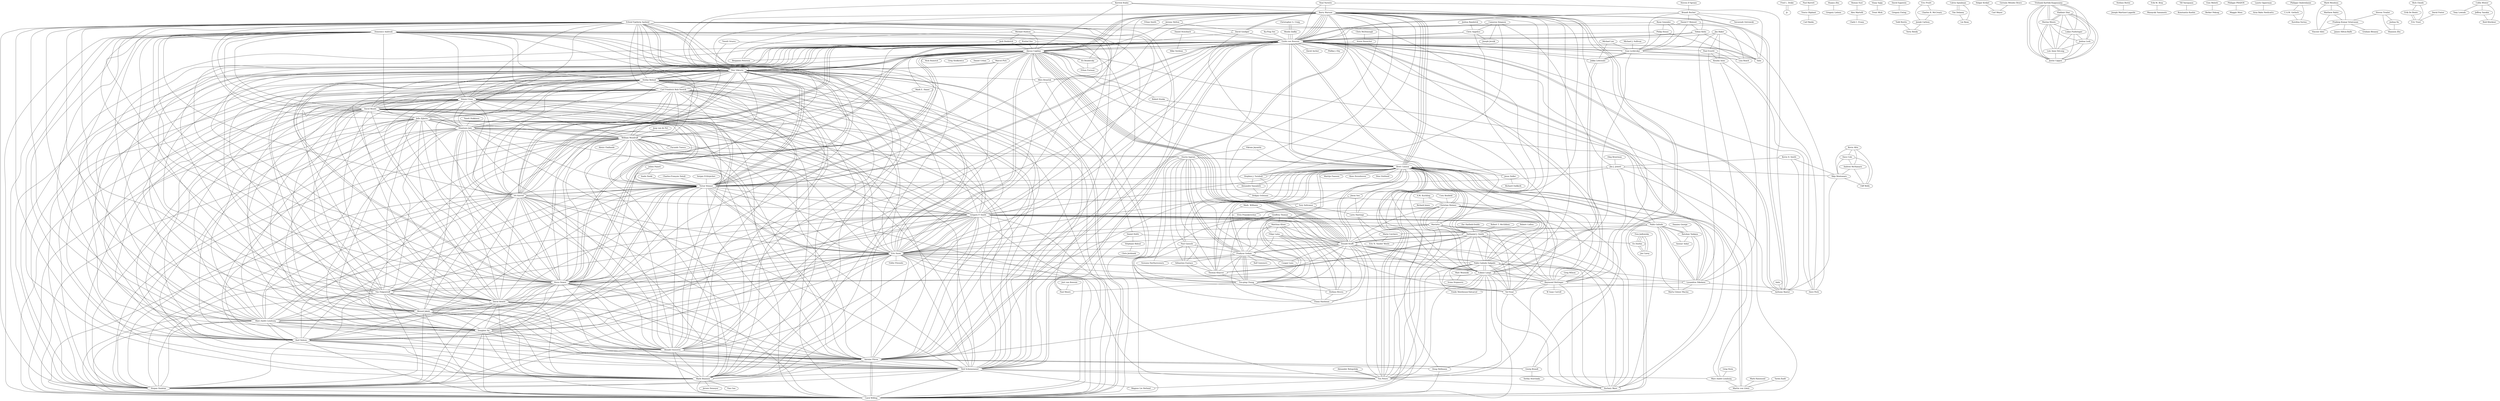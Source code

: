 graph {
	"Barry Warsaw" -- "Jeremy Hylton"
	"Barry Warsaw" -- "David Goodger"
	"Barry Warsaw" -- "Alyssa Coghlan"
	"Jeremy Hylton" -- "David Goodger"
	"Jeremy Hylton" -- "Alyssa Coghlan"
	"David Goodger" -- "Alyssa Coghlan"
	"Brett Cannon" -- "Martijn Faassen"
	"Brett Cannon" -- "Martin von Löwis"
	Aahz -- "Anthony Baxter"
	"Guido van Rossum" -- "Barry Warsaw"
	"Guido van Rossum" -- "Barry Warsaw"
	"Guido van Rossum" -- "Alyssa Coghlan"
	"Barry Warsaw" -- "Alyssa Coghlan"
	"Martin von Löwis" -- "Brett Cannon"
	"David Goodger" -- "Barry Warsaw"
	"David Goodger" -- "Brett Cannon"
	"Barry Warsaw" -- "Brett Cannon"
	"Barry Warsaw" -- "Guido van Rossum"
	"Anthony Baxter" -- "Barry Warsaw"
	"Anthony Baxter" -- "Guido van Rossum"
	"Barry Warsaw" -- "Guido van Rossum"
	"Fred L. Drake" -- "Jr."
	"Fred L. Drake" -- "Jr."
	"Guido van Rossum" -- "David Ascher"
	"Neil Schemenauer" -- "Marc-André Lemburg"
	"Paul Barrett" -- "Travis Oliphant"
	"Greg Wilson" -- "Raymond Hettinger"
	"Huaiyu Zhu" -- "Gregory Lielens"
	"Moshe Zadka" -- "Guido van Rossum"
	"Ka-Ping Yee" -- "Guido van Rossum"
	"Moshe Zadka" -- "Guido van Rossum"
	"Moshe Zadka" -- "Guido van Rossum"
	"Christopher A. Craig" -- "Moshe Zadka"
	"Christopher A. Craig" -- "Moshe Zadka"
	"Alex Martelli" -- "Clark C. Evans"
	"Greg Stein" -- "Marc-André Lemburg"
	"Barry Warsaw" -- "Guido van Rossum"
	"Neil Schemenauer" -- "Tim Peters"
	"Neil Schemenauer" -- "Magnus Lie Hetland"
	"Tim Peters" -- "Magnus Lie Hetland"
	"David Goodger" -- "Guido van Rossum"
	"Marc-André Lemburg" -- "Martin von Löwis"
	"Vinay Sajip" -- "Trent Mick"
	"David Eppstein" -- "Gregory Ewing"
	"Just van Rossum" -- "Paul Moore"
	"Kevin Altis" -- "Dave Cole"
	"Kevin Altis" -- "Andrew McNamara"
	"Kevin Altis" -- "Skip Montanaro"
	"Kevin Altis" -- "Cliff Wells"
	"Dave Cole" -- "Andrew McNamara"
	"Dave Cole" -- "Skip Montanaro"
	"Dave Cole" -- "Cliff Wells"
	"Andrew McNamara" -- "Skip Montanaro"
	"Andrew McNamara" -- "Cliff Wells"
	"Skip Montanaro" -- "Cliff Wells"
	"Michael Hudson" -- "Jack Diederich"
	"Michael Hudson" -- "Alyssa Coghlan"
	"Michael Hudson" -- "Benjamin Peterson"
	"Jack Diederich" -- "Alyssa Coghlan"
	"Jack Diederich" -- "Benjamin Peterson"
	"Alyssa Coghlan" -- "Benjamin Peterson"
	"Guido van Rossum" -- "Tim Peters"
	"Guido van Rossum" -- "Raymond Hettinger"
	"Michael Hudson" -- "Paul Moore"
	"Roman Suzi" -- "Alex Martelli"
	"A.M. Kuchling" -- "Richard Jones"
	"Raymond Hettinger" -- "W Isaac Carroll"
	"Kevin D. Smith" -- "Jim J. Jewett"
	"Kevin D. Smith" -- "Skip Montanaro"
	"Kevin D. Smith" -- "Anthony Baxter"
	"Jim J. Jewett" -- "Skip Montanaro"
	"Jim J. Jewett" -- "Anthony Baxter"
	"Skip Montanaro" -- "Anthony Baxter"
	"Barry Warsaw" -- "Raymond Hettinger"
	"Barry Warsaw" -- "Anthony Baxter"
	"Raymond Hettinger" -- "Anthony Baxter"
	"Josiah Carlson" -- "Terry Reedy"
	"Guido van Rossum" -- "Phillip J. Eby"
	"Guido van Rossum" -- "Alyssa Coghlan"
	"Brett Cannon" -- "Guido van Rossum"
	"Neal Norwitz" -- "Guido van Rossum"
	"Neal Norwitz" -- "Anthony Baxter"
	"Guido van Rossum" -- "Anthony Baxter"
	"Neil Schemenauer" -- "Guido van Rossum"
	"Neal Norwitz" -- "Barry Warsaw"
	"Brett Cannon" -- "Jiwon Seo"
	"Brett Cannon" -- "Yury Selivanov"
	"Brett Cannon" -- "Larry Hastings"
	"Jiwon Seo" -- "Yury Selivanov"
	"Jiwon Seo" -- "Larry Hastings"
	"Yury Selivanov" -- "Larry Hastings"
	"Calvin Spealman" -- "Tim Delaney"
	"Jesse Noller" -- "Richard Oudkerk"
	"Armin Ronacher" -- "Raymond Hettinger"
	"Brett Cannon" -- "Stephen J. Turnbull"
	"Brett Cannon" -- "Alexandre Vassalotti"
	"Brett Cannon" -- "Barry Warsaw"
	"Brett Cannon" -- "Dirkjan Ochtman"
	"Stephen J. Turnbull" -- "Alexandre Vassalotti"
	"Stephen J. Turnbull" -- "Barry Warsaw"
	"Stephen J. Turnbull" -- "Dirkjan Ochtman"
	"Alexandre Vassalotti" -- "Barry Warsaw"
	"Alexandre Vassalotti" -- "Dirkjan Ochtman"
	"Barry Warsaw" -- "Dirkjan Ochtman"
	"Tarek Ziadé" -- "Martin von Löwis"
	"Dirkjan Ochtman" -- "Antoine Pitrou"
	"Dirkjan Ochtman" -- "Georg Brandl"
	"Antoine Pitrou" -- "Georg Brandl"
	"Kerrick Staley" -- "Alyssa Coghlan"
	"Kerrick Staley" -- "Barry Warsaw"
	"Kerrick Staley" -- "Petr Viktorin"
	"Kerrick Staley" -- "Miro Hrončok"
	"Kerrick Staley" -- "Carol Willing"
	"Alyssa Coghlan" -- "Barry Warsaw"
	"Alyssa Coghlan" -- "Petr Viktorin"
	"Alyssa Coghlan" -- "Miro Hrončok"
	"Alyssa Coghlan" -- "Carol Willing"
	"Barry Warsaw" -- "Petr Viktorin"
	"Barry Warsaw" -- "Miro Hrončok"
	"Barry Warsaw" -- "Carol Willing"
	"Petr Viktorin" -- "Miro Hrončok"
	"Petr Viktorin" -- "Carol Willing"
	"Miro Hrončok" -- "Carol Willing"
	"Mark Hammond" -- "Martin von Löwis"
	"Barry Warsaw" -- "Brett Cannon"
	"Alyssa Coghlan" -- "Greg Slodkowicz"
	"Antoine Pitrou" -- "Georg Brandl"
	"Antoine Pitrou" -- "Barry Warsaw"
	"Georg Brandl" -- "Barry Warsaw"
	"Alyssa Coghlan" -- "Eli Bendersky"
	"Alyssa Coghlan" -- "Eli Bendersky"
	"Armin Ronacher" -- "Alyssa Coghlan"
	"Cameron Simpson" -- "Jim J. Jewett"
	"Cameron Simpson" -- "Stephen J. Turnbull"
	"Cameron Simpson" -- "Victor Stinner"
	"Jim J. Jewett" -- "Stephen J. Turnbull"
	"Jim J. Jewett" -- "Victor Stinner"
	"Stephen J. Turnbull" -- "Victor Stinner"
	"Alyssa Coghlan" -- "Daniel Urban"
	"Alyssa Coghlan" -- "Daniel Holth"
	"Alyssa Coghlan" -- "Donald Stufft"
	"Daniel Holth" -- "Donald Stufft"
	"Alyssa Coghlan" -- "Victor Stinner"
	"Alyssa Coghlan" -- "Eric Snow"
	"Victor Stinner" -- "Eric Snow"
	"Todd Rovito" -- "Terry Reedy"
	"Barry Warsaw" -- "Eli Bendersky"
	"Barry Warsaw" -- "Ethan Furman"
	"Eli Bendersky" -- "Ethan Furman"
	"Holger Krekel" -- "Carl Meyer"
	"Alyssa Coghlan" -- "Donald Stufft"
	"Daniel Holth" -- "Paul Moore"
	"Chris McDonough" -- "Armin Ronacher"
	"A.M. Kuchling" -- "Christian Heimes"
	"Donald Stufft" -- "Alyssa Coghlan"
	"Trishank Karthik Kuppusamy" -- "Vladimir Diaz"
	"Trishank Karthik Kuppusamy" -- "Marina Moore"
	"Trishank Karthik Kuppusamy" -- "Lukas Puehringer"
	"Trishank Karthik Kuppusamy" -- "Joshua Lock"
	"Trishank Karthik Kuppusamy" -- "Lois Anne DeLong"
	"Trishank Karthik Kuppusamy" -- "Justin Cappos"
	"Vladimir Diaz" -- "Marina Moore"
	"Vladimir Diaz" -- "Lukas Puehringer"
	"Vladimir Diaz" -- "Joshua Lock"
	"Vladimir Diaz" -- "Lois Anne DeLong"
	"Vladimir Diaz" -- "Justin Cappos"
	"Marina Moore" -- "Lukas Puehringer"
	"Marina Moore" -- "Joshua Lock"
	"Marina Moore" -- "Lois Anne DeLong"
	"Marina Moore" -- "Justin Cappos"
	"Lukas Puehringer" -- "Joshua Lock"
	"Lukas Puehringer" -- "Lois Anne DeLong"
	"Lukas Puehringer" -- "Justin Cappos"
	"Joshua Lock" -- "Lois Anne DeLong"
	"Joshua Lock" -- "Justin Cappos"
	"Lois Anne DeLong" -- "Justin Cappos"
	"Alyssa Coghlan" -- "Ethan Furman"
	"Stefano Borini" -- "Joseph Martinot-Lagarde"
	"Charles-François Natali" -- "Victor Stinner"
	"Donald Stufft" -- "Alyssa Coghlan"
	"Chris Angelico" -- "Guido van Rossum"
	"Trishank Karthik Kuppusamy" -- "Vladimir Diaz"
	"Trishank Karthik Kuppusamy" -- "Justin Cappos"
	"Trishank Karthik Kuppusamy" -- "Marina Moore"
	"Vladimir Diaz" -- "Justin Cappos"
	"Vladimir Diaz" -- "Marina Moore"
	"Justin Cappos" -- "Marina Moore"
	"Guido van Rossum" -- "Ivan Levkivskyi"
	"Guido van Rossum" -- "Jukka Lehtosalo"
	"Guido van Rossum" -- "Łukasz Langa"
	"Jukka Lehtosalo" -- "Łukasz Langa"
	"Petr Viktorin" -- "Stefan Behnel"
	"Petr Viktorin" -- "Alyssa Coghlan"
	"Stefan Behnel" -- "Alyssa Coghlan"
	"Alyssa Coghlan" -- "Robert Kuska"
	"Alyssa Coghlan" -- "Marc-André Lemburg"
	"Robert Kuska" -- "Marc-André Lemburg"
	"Alexander Belopolsky" -- "Tim Peters"
	"Cameron Simpson" -- "Chris Angelico"
	"Cameron Simpson" -- "Joseph Jevnik"
	"Chris Angelico" -- "Joseph Jevnik"
	"Alexander Belopolsky" -- "Tim Peters"
	"Alyssa Coghlan" -- "Nick Humrich"
	"Mark E. Haase" -- "Steve Dower"
	"Robert T. McGibbon" -- "Nathaniel J. Smith"
	"Georg Brandl" -- "Serhiy Storchaka"
	"Robert Collins" -- "Nathaniel J. Smith"
	"Nathaniel J. Smith" -- "Thomas Kluyver"
	"Brett Cannon" -- "Nathaniel J. Smith"
	"Brett Cannon" -- "Donald Stufft"
	"Nathaniel J. Smith" -- "Donald Stufft"
	"Brett Cannon" -- "Koos Zevenhoven"
	"Alyssa Coghlan" -- "Nathaniel J. Smith"
	"Brett Cannon" -- "Dino Viehland"
	"Ryan Gonzalez" -- "Philip House"
	"Ryan Gonzalez" -- "Ivan Levkivskyi"
	"Ryan Gonzalez" -- "Lisa Roach"
	"Ryan Gonzalez" -- "Guido van Rossum"
	"Philip House" -- "Ivan Levkivskyi"
	"Philip House" -- "Lisa Roach"
	"Philip House" -- "Guido van Rossum"
	"Ivan Levkivskyi" -- "Lisa Roach"
	"Ivan Levkivskyi" -- "Guido van Rossum"
	"Lisa Roach" -- "Guido van Rossum"
	"Alyssa Coghlan" -- "Mark E. Haase"
	"Tomáš Orsava" -- "Petr Viktorin"
	"Tomáš Orsava" -- "Alyssa Coghlan"
	"Petr Viktorin" -- "Alyssa Coghlan"
	"Erik M. Bray" -- "Masayuki Yamamoto"
	"Cory Benfield" -- "Christian Heimes"
	"Ivan Levkivskyi" -- "Jukka Lehtosalo"
	"Ivan Levkivskyi" -- "Łukasz Langa"
	"Jukka Lehtosalo" -- "Łukasz Langa"
	"Julien Palard" -- "Inada Naoki"
	"Julien Palard" -- "Victor Stinner"
	"Inada Naoki" -- "Victor Stinner"
	"Victor Stinner" -- "Cory Benfield"
	"Marcel Plch" -- "Petr Viktorin"
	"Yury Selivanov" -- "Elvis Pranskevichus"
	"Larry Hastings" -- "Pablo Galindo"
	"Larry Hastings" -- "Mario Corchero"
	"Larry Hastings" -- "Eric N. Vander Weele"
	"Pablo Galindo" -- "Mario Corchero"
	"Pablo Galindo" -- "Eric N. Vander Weele"
	"Mario Corchero" -- "Eric N. Vander Weele"
	"Mark  Williams" -- "Geoffrey Thomas"
	"Mark  Williams" -- "Thomas Kluyver"
	"Geoffrey Thomas" -- "Thomas Kluyver"
	"Chris Angelico" -- "Tim Peters"
	"Chris Angelico" -- "Guido van Rossum"
	"Tim Peters" -- "Guido van Rossum"
	"Petr Viktorin" -- "Alyssa Coghlan"
	"Petr Viktorin" -- "Eric Snow"
	"Petr Viktorin" -- "Marcel Plch"
	"Alyssa Coghlan" -- "Eric Snow"
	"Alyssa Coghlan" -- "Marcel Plch"
	"Eric Snow" -- "Marcel Plch"
	"Kushal Das" -- "Steve Dower"
	"Kushal Das" -- "Donald Stufft"
	"Kushal Das" -- "Alyssa Coghlan"
	"Steve Dower" -- "Donald Stufft"
	"Steve Dower" -- "Alyssa Coghlan"
	"Donald Stufft" -- "Alyssa Coghlan"
	"Steven D’Aprano" -- "Brandt Bucher"
	"Michael Lee" -- "Ivan Levkivskyi"
	"Michael Lee" -- "Jukka Lehtosalo"
	"Ivan Levkivskyi" -- "Jukka Lehtosalo"
	"Victor Stinner" -- "Alyssa Coghlan"
	"Mark Shannon" -- "Jeroen Demeyer"
	"Michael J. Sullivan" -- "Ivan Levkivskyi"
	"Till Varoquaux" -- "Konstantin Kashin"
	"Christian Heimes" -- "Brett Cannon"
	"Ezio Melotti" -- "Berker Peksag"
	"Nathaniel J. Smith" -- "Thomas Kluyver"
	"Damien George" -- "Batuhan Taskaya"
	"Philippe PRADOS" -- "Maggie Moss"
	"Steve Dower" -- "Alyssa Coghlan"
	"Łukasz Langa" -- "Steve Dower"
	"Łukasz Langa" -- "Alyssa Coghlan"
	"Steve Dower" -- "Alyssa Coghlan"
	"Miro Hrončok" -- "Victor Stinner"
	"Dustin Ingram" -- "Pradyun Gedam"
	"Dustin Ingram" -- "Sumana Harihareswara"
	"Pradyun Gedam" -- "Sumana Harihareswara"
	"Stéphane Bidoul" -- "Chris Jerdonek"
	"Guido van Rossum" -- "Pablo Galindo"
	"Guido van Rossum" -- "Lysandros Nikolaou"
	"Pablo Galindo" -- "Lysandros Nikolaou"
	"Brett Cannon" -- "Dustin Ingram"
	"Brett Cannon" -- "Paul Ganssle"
	"Brett Cannon" -- "Pradyun Gedam"
	"Brett Cannon" -- "Sébastien Eustace"
	"Brett Cannon" -- "Thomas Kluyver"
	"Brett Cannon" -- "Tzu-ping Chung"
	"Dustin Ingram" -- "Paul Ganssle"
	"Dustin Ingram" -- "Pradyun Gedam"
	"Dustin Ingram" -- "Sébastien Eustace"
	"Dustin Ingram" -- "Thomas Kluyver"
	"Dustin Ingram" -- "Tzu-ping Chung"
	"Paul Ganssle" -- "Pradyun Gedam"
	"Paul Ganssle" -- "Sébastien Eustace"
	"Paul Ganssle" -- "Thomas Kluyver"
	"Paul Ganssle" -- "Tzu-ping Chung"
	"Pradyun Gedam" -- "Sébastien Eustace"
	"Pradyun Gedam" -- "Thomas Kluyver"
	"Pradyun Gedam" -- "Tzu-ping Chung"
	"Sébastien Eustace" -- "Thomas Kluyver"
	"Sébastien Eustace" -- "Tzu-ping Chung"
	"Thomas Kluyver" -- "Tzu-ping Chung"
	"Brandt Bucher" -- "Daniel F Moisset"
	"Brandt Bucher" -- "Tobias Kohn"
	"Brandt Bucher" -- "Ivan Levkivskyi"
	"Brandt Bucher" -- "Guido van Rossum"
	"Brandt Bucher" -- Talin
	"Daniel F Moisset" -- "Tobias Kohn"
	"Daniel F Moisset" -- "Ivan Levkivskyi"
	"Daniel F Moisset" -- "Guido van Rossum"
	"Daniel F Moisset" -- Talin
	"Tobias Kohn" -- "Ivan Levkivskyi"
	"Tobias Kohn" -- "Guido van Rossum"
	"Tobias Kohn" -- Talin
	"Ivan Levkivskyi" -- "Guido van Rossum"
	"Ivan Levkivskyi" -- Talin
	"Guido van Rossum" -- Talin
	"Tzu-ping Chung" -- "Paul Moore"
	"Laurie Opperman" -- "Arun Babu Neelicattu"
	"Brandt Bucher" -- "Guido van Rossum"
	"Tobias Kohn" -- "Guido van Rossum"
	"Philippe Ombredanne" -- "C.A.M. Gerlach"
	"Philippe Ombredanne" -- "Karolina Surma"
	"C.A.M. Gerlach" -- "Karolina Surma"
	"Brett Cannon" -- "Steve Dower"
	"Brett Cannon" -- "Barry Warsaw"
	"Steve Dower" -- "Barry Warsaw"
	"Mark Mendoza" -- "Matthew Rahtz"
	"Mark Mendoza" -- "Pradeep Kumar Srinivasan"
	"Mark Mendoza" -- "Vincent Siles"
	"Matthew Rahtz" -- "Pradeep Kumar Srinivasan"
	"Matthew Rahtz" -- "Vincent Siles"
	"Pradeep Kumar Srinivasan" -- "Vincent Siles"
	"Vikram Jayanthi" -- "Dustin Ingram"
	"Vikram Jayanthi" -- "Brett Cannon"
	"Dustin Ingram" -- "Brett Cannon"
	"Irit Katriel" -- "Yury Selivanov"
	"Irit Katriel" -- "Guido van Rossum"
	"Yury Selivanov" -- "Guido van Rossum"
	"Pablo Galindo" -- "Batuhan Taskaya"
	"Pablo Galindo" -- "Ammar Askar"
	"Batuhan Taskaya" -- "Ammar Askar"
	"Daniel Holth" -- "Stéphane Bidoul"
	"Brett Cannon" -- "Pradyun Gedam"
	"Brett Cannon" -- "Tzu-ping Chung"
	"Pradyun Gedam" -- "Tzu-ping Chung"
	"Mark Shannon" -- "Tian Gao"
	"Geoffrey Thomas" -- "Matthias Klose"
	"Geoffrey Thomas" -- "Filipe Laíns"
	"Geoffrey Thomas" -- "Donald Stufft"
	"Geoffrey Thomas" -- "Tzu-ping Chung"
	"Geoffrey Thomas" -- "Stefano Rivera"
	"Geoffrey Thomas" -- "Elana Hashman"
	"Geoffrey Thomas" -- "Pradyun Gedam"
	"Matthias Klose" -- "Filipe Laíns"
	"Matthias Klose" -- "Donald Stufft"
	"Matthias Klose" -- "Tzu-ping Chung"
	"Matthias Klose" -- "Stefano Rivera"
	"Matthias Klose" -- "Elana Hashman"
	"Matthias Klose" -- "Pradyun Gedam"
	"Filipe Laíns" -- "Donald Stufft"
	"Filipe Laíns" -- "Tzu-ping Chung"
	"Filipe Laíns" -- "Stefano Rivera"
	"Filipe Laíns" -- "Elana Hashman"
	"Filipe Laíns" -- "Pradyun Gedam"
	"Donald Stufft" -- "Tzu-ping Chung"
	"Donald Stufft" -- "Stefano Rivera"
	"Donald Stufft" -- "Elana Hashman"
	"Donald Stufft" -- "Pradyun Gedam"
	"Tzu-ping Chung" -- "Stefano Rivera"
	"Tzu-ping Chung" -- "Elana Hashman"
	"Tzu-ping Chung" -- "Pradyun Gedam"
	"Stefano Rivera" -- "Elana Hashman"
	"Stefano Rivera" -- "Pradyun Gedam"
	"Elana Hashman" -- "Pradyun Gedam"
	"Erlend Egeberg Aasland" -- "Victor Stinner"
	"Pradeep Kumar Srinivasan" -- "James Hilton-Balfe"
	"Pradeep Kumar Srinivasan" -- "Graham Bleaney"
	"Steven Troxler" -- "Pradeep Kumar Srinivasan"
	"Taneli Hukkinen" -- "Shantanu Jain"
	"Erik De Bonte" -- "Eric Traut"
	"Eric Snow" -- "Eddie Elizondo"
	"Erlend Egeberg Aasland" -- "Petr Viktorin"
	"Germán Méndez Bravo" -- "Carl Meyer"
	"Donald Stufft" -- "Pradyun Gedam"
	"Donald Stufft" -- "Cooper Lees"
	"Donald Stufft" -- "Dustin Ingram"
	"Pradyun Gedam" -- "Cooper Lees"
	"Pradyun Gedam" -- "Dustin Ingram"
	"Cooper Lees" -- "Dustin Ingram"
	"Steven Troxler" -- "Joshua Xu"
	"Steven Troxler" -- "Shannon Zhu"
	"Joshua Xu" -- "Shannon Zhu"
	"Pablo Galindo" -- "Batuhan Taskaya"
	"Pablo Galindo" -- "Lysandros Nikolaou"
	"Pablo Galindo" -- "Marta Gómez Macías"
	"Batuhan Taskaya" -- "Lysandros Nikolaou"
	"Batuhan Taskaya" -- "Marta Gómez Macías"
	"Lysandros Nikolaou" -- "Marta Gómez Macías"
	"Rich Chiodo" -- "Eric Traut"
	"Rich Chiodo" -- "Erik De Bonte"
	"Eric Traut" -- "Erik De Bonte"
	"Pradyun Gedam" -- "Ralf Gommers"
	"Jelle Zijlstra" -- "Shantanu Jain"
	"Guido van Rossum" -- "Petr Viktorin"
	"Guido van Rossum" -- "Victor Stinner"
	"Guido van Rossum" -- "Steve Dower"
	"Guido van Rossum" -- "Irit Katriel"
	"Petr Viktorin" -- "Victor Stinner"
	"Petr Viktorin" -- "Steve Dower"
	"Petr Viktorin" -- "Irit Katriel"
	"Victor Stinner" -- "Steve Dower"
	"Victor Stinner" -- "Irit Katriel"
	"Steve Dower" -- "Irit Katriel"
	"Erlend Egeberg Aasland" -- "Domenico Andreoli"
	"Erlend Egeberg Aasland" -- "Stefan Behnel"
	"Erlend Egeberg Aasland" -- "Carl Friedrich Bolz-Tereick"
	"Erlend Egeberg Aasland" -- "Simon Cross"
	"Erlend Egeberg Aasland" -- "Steve Dower"
	"Erlend Egeberg Aasland" -- "Tim Felgentreff"
	"Erlend Egeberg Aasland" -- "David Hewitt"
	"Erlend Egeberg Aasland" -- "Shantanu Jain"
	"Erlend Egeberg Aasland" -- "Wenzel Jakob"
	"Erlend Egeberg Aasland" -- "Irit Katriel"
	"Erlend Egeberg Aasland" -- "Marc-Andre Lemburg"
	"Erlend Egeberg Aasland" -- "Donghee Na"
	"Erlend Egeberg Aasland" -- "Karl Nelson"
	"Erlend Egeberg Aasland" -- "Ronald Oussoren"
	"Erlend Egeberg Aasland" -- "Antoine Pitrou"
	"Erlend Egeberg Aasland" -- "Neil Schemenauer"
	"Erlend Egeberg Aasland" -- "Mark Shannon"
	"Erlend Egeberg Aasland" -- "Stepan Sindelar"
	"Erlend Egeberg Aasland" -- "Gregory P. Smith"
	"Erlend Egeberg Aasland" -- "Eric Snow"
	"Erlend Egeberg Aasland" -- "Victor Stinner"
	"Erlend Egeberg Aasland" -- "Guido van Rossum"
	"Erlend Egeberg Aasland" -- "Petr Viktorin"
	"Erlend Egeberg Aasland" -- "Carol Willing"
	"Erlend Egeberg Aasland" -- "William Woodruff"
	"Erlend Egeberg Aasland" -- "David Woods"
	"Erlend Egeberg Aasland" -- "Jelle Zijlstra"
	"Domenico Andreoli" -- "Stefan Behnel"
	"Domenico Andreoli" -- "Carl Friedrich Bolz-Tereick"
	"Domenico Andreoli" -- "Simon Cross"
	"Domenico Andreoli" -- "Steve Dower"
	"Domenico Andreoli" -- "Tim Felgentreff"
	"Domenico Andreoli" -- "David Hewitt"
	"Domenico Andreoli" -- "Shantanu Jain"
	"Domenico Andreoli" -- "Wenzel Jakob"
	"Domenico Andreoli" -- "Irit Katriel"
	"Domenico Andreoli" -- "Marc-Andre Lemburg"
	"Domenico Andreoli" -- "Donghee Na"
	"Domenico Andreoli" -- "Karl Nelson"
	"Domenico Andreoli" -- "Ronald Oussoren"
	"Domenico Andreoli" -- "Antoine Pitrou"
	"Domenico Andreoli" -- "Neil Schemenauer"
	"Domenico Andreoli" -- "Mark Shannon"
	"Domenico Andreoli" -- "Stepan Sindelar"
	"Domenico Andreoli" -- "Gregory P. Smith"
	"Domenico Andreoli" -- "Eric Snow"
	"Domenico Andreoli" -- "Victor Stinner"
	"Domenico Andreoli" -- "Guido van Rossum"
	"Domenico Andreoli" -- "Petr Viktorin"
	"Domenico Andreoli" -- "Carol Willing"
	"Domenico Andreoli" -- "William Woodruff"
	"Domenico Andreoli" -- "David Woods"
	"Domenico Andreoli" -- "Jelle Zijlstra"
	"Stefan Behnel" -- "Carl Friedrich Bolz-Tereick"
	"Stefan Behnel" -- "Simon Cross"
	"Stefan Behnel" -- "Steve Dower"
	"Stefan Behnel" -- "Tim Felgentreff"
	"Stefan Behnel" -- "David Hewitt"
	"Stefan Behnel" -- "Shantanu Jain"
	"Stefan Behnel" -- "Wenzel Jakob"
	"Stefan Behnel" -- "Irit Katriel"
	"Stefan Behnel" -- "Marc-Andre Lemburg"
	"Stefan Behnel" -- "Donghee Na"
	"Stefan Behnel" -- "Karl Nelson"
	"Stefan Behnel" -- "Ronald Oussoren"
	"Stefan Behnel" -- "Antoine Pitrou"
	"Stefan Behnel" -- "Neil Schemenauer"
	"Stefan Behnel" -- "Mark Shannon"
	"Stefan Behnel" -- "Stepan Sindelar"
	"Stefan Behnel" -- "Gregory P. Smith"
	"Stefan Behnel" -- "Eric Snow"
	"Stefan Behnel" -- "Victor Stinner"
	"Stefan Behnel" -- "Guido van Rossum"
	"Stefan Behnel" -- "Petr Viktorin"
	"Stefan Behnel" -- "Carol Willing"
	"Stefan Behnel" -- "William Woodruff"
	"Stefan Behnel" -- "David Woods"
	"Stefan Behnel" -- "Jelle Zijlstra"
	"Carl Friedrich Bolz-Tereick" -- "Simon Cross"
	"Carl Friedrich Bolz-Tereick" -- "Steve Dower"
	"Carl Friedrich Bolz-Tereick" -- "Tim Felgentreff"
	"Carl Friedrich Bolz-Tereick" -- "David Hewitt"
	"Carl Friedrich Bolz-Tereick" -- "Shantanu Jain"
	"Carl Friedrich Bolz-Tereick" -- "Wenzel Jakob"
	"Carl Friedrich Bolz-Tereick" -- "Irit Katriel"
	"Carl Friedrich Bolz-Tereick" -- "Marc-Andre Lemburg"
	"Carl Friedrich Bolz-Tereick" -- "Donghee Na"
	"Carl Friedrich Bolz-Tereick" -- "Karl Nelson"
	"Carl Friedrich Bolz-Tereick" -- "Ronald Oussoren"
	"Carl Friedrich Bolz-Tereick" -- "Antoine Pitrou"
	"Carl Friedrich Bolz-Tereick" -- "Neil Schemenauer"
	"Carl Friedrich Bolz-Tereick" -- "Mark Shannon"
	"Carl Friedrich Bolz-Tereick" -- "Stepan Sindelar"
	"Carl Friedrich Bolz-Tereick" -- "Gregory P. Smith"
	"Carl Friedrich Bolz-Tereick" -- "Eric Snow"
	"Carl Friedrich Bolz-Tereick" -- "Victor Stinner"
	"Carl Friedrich Bolz-Tereick" -- "Guido van Rossum"
	"Carl Friedrich Bolz-Tereick" -- "Petr Viktorin"
	"Carl Friedrich Bolz-Tereick" -- "Carol Willing"
	"Carl Friedrich Bolz-Tereick" -- "William Woodruff"
	"Carl Friedrich Bolz-Tereick" -- "David Woods"
	"Carl Friedrich Bolz-Tereick" -- "Jelle Zijlstra"
	"Simon Cross" -- "Steve Dower"
	"Simon Cross" -- "Tim Felgentreff"
	"Simon Cross" -- "David Hewitt"
	"Simon Cross" -- "Shantanu Jain"
	"Simon Cross" -- "Wenzel Jakob"
	"Simon Cross" -- "Irit Katriel"
	"Simon Cross" -- "Marc-Andre Lemburg"
	"Simon Cross" -- "Donghee Na"
	"Simon Cross" -- "Karl Nelson"
	"Simon Cross" -- "Ronald Oussoren"
	"Simon Cross" -- "Antoine Pitrou"
	"Simon Cross" -- "Neil Schemenauer"
	"Simon Cross" -- "Mark Shannon"
	"Simon Cross" -- "Stepan Sindelar"
	"Simon Cross" -- "Gregory P. Smith"
	"Simon Cross" -- "Eric Snow"
	"Simon Cross" -- "Victor Stinner"
	"Simon Cross" -- "Guido van Rossum"
	"Simon Cross" -- "Petr Viktorin"
	"Simon Cross" -- "Carol Willing"
	"Simon Cross" -- "William Woodruff"
	"Simon Cross" -- "David Woods"
	"Simon Cross" -- "Jelle Zijlstra"
	"Steve Dower" -- "Tim Felgentreff"
	"Steve Dower" -- "David Hewitt"
	"Steve Dower" -- "Shantanu Jain"
	"Steve Dower" -- "Wenzel Jakob"
	"Steve Dower" -- "Irit Katriel"
	"Steve Dower" -- "Marc-Andre Lemburg"
	"Steve Dower" -- "Donghee Na"
	"Steve Dower" -- "Karl Nelson"
	"Steve Dower" -- "Ronald Oussoren"
	"Steve Dower" -- "Antoine Pitrou"
	"Steve Dower" -- "Neil Schemenauer"
	"Steve Dower" -- "Mark Shannon"
	"Steve Dower" -- "Stepan Sindelar"
	"Steve Dower" -- "Gregory P. Smith"
	"Steve Dower" -- "Eric Snow"
	"Steve Dower" -- "Victor Stinner"
	"Steve Dower" -- "Guido van Rossum"
	"Steve Dower" -- "Petr Viktorin"
	"Steve Dower" -- "Carol Willing"
	"Steve Dower" -- "William Woodruff"
	"Steve Dower" -- "David Woods"
	"Steve Dower" -- "Jelle Zijlstra"
	"Tim Felgentreff" -- "David Hewitt"
	"Tim Felgentreff" -- "Shantanu Jain"
	"Tim Felgentreff" -- "Wenzel Jakob"
	"Tim Felgentreff" -- "Irit Katriel"
	"Tim Felgentreff" -- "Marc-Andre Lemburg"
	"Tim Felgentreff" -- "Donghee Na"
	"Tim Felgentreff" -- "Karl Nelson"
	"Tim Felgentreff" -- "Ronald Oussoren"
	"Tim Felgentreff" -- "Antoine Pitrou"
	"Tim Felgentreff" -- "Neil Schemenauer"
	"Tim Felgentreff" -- "Mark Shannon"
	"Tim Felgentreff" -- "Stepan Sindelar"
	"Tim Felgentreff" -- "Gregory P. Smith"
	"Tim Felgentreff" -- "Eric Snow"
	"Tim Felgentreff" -- "Victor Stinner"
	"Tim Felgentreff" -- "Guido van Rossum"
	"Tim Felgentreff" -- "Petr Viktorin"
	"Tim Felgentreff" -- "Carol Willing"
	"Tim Felgentreff" -- "William Woodruff"
	"Tim Felgentreff" -- "David Woods"
	"Tim Felgentreff" -- "Jelle Zijlstra"
	"David Hewitt" -- "Shantanu Jain"
	"David Hewitt" -- "Wenzel Jakob"
	"David Hewitt" -- "Irit Katriel"
	"David Hewitt" -- "Marc-Andre Lemburg"
	"David Hewitt" -- "Donghee Na"
	"David Hewitt" -- "Karl Nelson"
	"David Hewitt" -- "Ronald Oussoren"
	"David Hewitt" -- "Antoine Pitrou"
	"David Hewitt" -- "Neil Schemenauer"
	"David Hewitt" -- "Mark Shannon"
	"David Hewitt" -- "Stepan Sindelar"
	"David Hewitt" -- "Gregory P. Smith"
	"David Hewitt" -- "Eric Snow"
	"David Hewitt" -- "Victor Stinner"
	"David Hewitt" -- "Guido van Rossum"
	"David Hewitt" -- "Petr Viktorin"
	"David Hewitt" -- "Carol Willing"
	"David Hewitt" -- "William Woodruff"
	"David Hewitt" -- "David Woods"
	"David Hewitt" -- "Jelle Zijlstra"
	"Shantanu Jain" -- "Wenzel Jakob"
	"Shantanu Jain" -- "Irit Katriel"
	"Shantanu Jain" -- "Marc-Andre Lemburg"
	"Shantanu Jain" -- "Donghee Na"
	"Shantanu Jain" -- "Karl Nelson"
	"Shantanu Jain" -- "Ronald Oussoren"
	"Shantanu Jain" -- "Antoine Pitrou"
	"Shantanu Jain" -- "Neil Schemenauer"
	"Shantanu Jain" -- "Mark Shannon"
	"Shantanu Jain" -- "Stepan Sindelar"
	"Shantanu Jain" -- "Gregory P. Smith"
	"Shantanu Jain" -- "Eric Snow"
	"Shantanu Jain" -- "Victor Stinner"
	"Shantanu Jain" -- "Guido van Rossum"
	"Shantanu Jain" -- "Petr Viktorin"
	"Shantanu Jain" -- "Carol Willing"
	"Shantanu Jain" -- "William Woodruff"
	"Shantanu Jain" -- "David Woods"
	"Shantanu Jain" -- "Jelle Zijlstra"
	"Wenzel Jakob" -- "Irit Katriel"
	"Wenzel Jakob" -- "Marc-Andre Lemburg"
	"Wenzel Jakob" -- "Donghee Na"
	"Wenzel Jakob" -- "Karl Nelson"
	"Wenzel Jakob" -- "Ronald Oussoren"
	"Wenzel Jakob" -- "Antoine Pitrou"
	"Wenzel Jakob" -- "Neil Schemenauer"
	"Wenzel Jakob" -- "Mark Shannon"
	"Wenzel Jakob" -- "Stepan Sindelar"
	"Wenzel Jakob" -- "Gregory P. Smith"
	"Wenzel Jakob" -- "Eric Snow"
	"Wenzel Jakob" -- "Victor Stinner"
	"Wenzel Jakob" -- "Guido van Rossum"
	"Wenzel Jakob" -- "Petr Viktorin"
	"Wenzel Jakob" -- "Carol Willing"
	"Wenzel Jakob" -- "William Woodruff"
	"Wenzel Jakob" -- "David Woods"
	"Wenzel Jakob" -- "Jelle Zijlstra"
	"Irit Katriel" -- "Marc-Andre Lemburg"
	"Irit Katriel" -- "Donghee Na"
	"Irit Katriel" -- "Karl Nelson"
	"Irit Katriel" -- "Ronald Oussoren"
	"Irit Katriel" -- "Antoine Pitrou"
	"Irit Katriel" -- "Neil Schemenauer"
	"Irit Katriel" -- "Mark Shannon"
	"Irit Katriel" -- "Stepan Sindelar"
	"Irit Katriel" -- "Gregory P. Smith"
	"Irit Katriel" -- "Eric Snow"
	"Irit Katriel" -- "Victor Stinner"
	"Irit Katriel" -- "Guido van Rossum"
	"Irit Katriel" -- "Petr Viktorin"
	"Irit Katriel" -- "Carol Willing"
	"Irit Katriel" -- "William Woodruff"
	"Irit Katriel" -- "David Woods"
	"Irit Katriel" -- "Jelle Zijlstra"
	"Marc-Andre Lemburg" -- "Donghee Na"
	"Marc-Andre Lemburg" -- "Karl Nelson"
	"Marc-Andre Lemburg" -- "Ronald Oussoren"
	"Marc-Andre Lemburg" -- "Antoine Pitrou"
	"Marc-Andre Lemburg" -- "Neil Schemenauer"
	"Marc-Andre Lemburg" -- "Mark Shannon"
	"Marc-Andre Lemburg" -- "Stepan Sindelar"
	"Marc-Andre Lemburg" -- "Gregory P. Smith"
	"Marc-Andre Lemburg" -- "Eric Snow"
	"Marc-Andre Lemburg" -- "Victor Stinner"
	"Marc-Andre Lemburg" -- "Guido van Rossum"
	"Marc-Andre Lemburg" -- "Petr Viktorin"
	"Marc-Andre Lemburg" -- "Carol Willing"
	"Marc-Andre Lemburg" -- "William Woodruff"
	"Marc-Andre Lemburg" -- "David Woods"
	"Marc-Andre Lemburg" -- "Jelle Zijlstra"
	"Donghee Na" -- "Karl Nelson"
	"Donghee Na" -- "Ronald Oussoren"
	"Donghee Na" -- "Antoine Pitrou"
	"Donghee Na" -- "Neil Schemenauer"
	"Donghee Na" -- "Mark Shannon"
	"Donghee Na" -- "Stepan Sindelar"
	"Donghee Na" -- "Gregory P. Smith"
	"Donghee Na" -- "Eric Snow"
	"Donghee Na" -- "Victor Stinner"
	"Donghee Na" -- "Guido van Rossum"
	"Donghee Na" -- "Petr Viktorin"
	"Donghee Na" -- "Carol Willing"
	"Donghee Na" -- "William Woodruff"
	"Donghee Na" -- "David Woods"
	"Donghee Na" -- "Jelle Zijlstra"
	"Karl Nelson" -- "Ronald Oussoren"
	"Karl Nelson" -- "Antoine Pitrou"
	"Karl Nelson" -- "Neil Schemenauer"
	"Karl Nelson" -- "Mark Shannon"
	"Karl Nelson" -- "Stepan Sindelar"
	"Karl Nelson" -- "Gregory P. Smith"
	"Karl Nelson" -- "Eric Snow"
	"Karl Nelson" -- "Victor Stinner"
	"Karl Nelson" -- "Guido van Rossum"
	"Karl Nelson" -- "Petr Viktorin"
	"Karl Nelson" -- "Carol Willing"
	"Karl Nelson" -- "William Woodruff"
	"Karl Nelson" -- "David Woods"
	"Karl Nelson" -- "Jelle Zijlstra"
	"Ronald Oussoren" -- "Antoine Pitrou"
	"Ronald Oussoren" -- "Neil Schemenauer"
	"Ronald Oussoren" -- "Mark Shannon"
	"Ronald Oussoren" -- "Stepan Sindelar"
	"Ronald Oussoren" -- "Gregory P. Smith"
	"Ronald Oussoren" -- "Eric Snow"
	"Ronald Oussoren" -- "Victor Stinner"
	"Ronald Oussoren" -- "Guido van Rossum"
	"Ronald Oussoren" -- "Petr Viktorin"
	"Ronald Oussoren" -- "Carol Willing"
	"Ronald Oussoren" -- "William Woodruff"
	"Ronald Oussoren" -- "David Woods"
	"Ronald Oussoren" -- "Jelle Zijlstra"
	"Antoine Pitrou" -- "Neil Schemenauer"
	"Antoine Pitrou" -- "Mark Shannon"
	"Antoine Pitrou" -- "Stepan Sindelar"
	"Antoine Pitrou" -- "Gregory P. Smith"
	"Antoine Pitrou" -- "Eric Snow"
	"Antoine Pitrou" -- "Victor Stinner"
	"Antoine Pitrou" -- "Guido van Rossum"
	"Antoine Pitrou" -- "Petr Viktorin"
	"Antoine Pitrou" -- "Carol Willing"
	"Antoine Pitrou" -- "William Woodruff"
	"Antoine Pitrou" -- "David Woods"
	"Antoine Pitrou" -- "Jelle Zijlstra"
	"Neil Schemenauer" -- "Mark Shannon"
	"Neil Schemenauer" -- "Stepan Sindelar"
	"Neil Schemenauer" -- "Gregory P. Smith"
	"Neil Schemenauer" -- "Eric Snow"
	"Neil Schemenauer" -- "Victor Stinner"
	"Neil Schemenauer" -- "Guido van Rossum"
	"Neil Schemenauer" -- "Petr Viktorin"
	"Neil Schemenauer" -- "Carol Willing"
	"Neil Schemenauer" -- "William Woodruff"
	"Neil Schemenauer" -- "David Woods"
	"Neil Schemenauer" -- "Jelle Zijlstra"
	"Mark Shannon" -- "Stepan Sindelar"
	"Mark Shannon" -- "Gregory P. Smith"
	"Mark Shannon" -- "Eric Snow"
	"Mark Shannon" -- "Victor Stinner"
	"Mark Shannon" -- "Guido van Rossum"
	"Mark Shannon" -- "Petr Viktorin"
	"Mark Shannon" -- "Carol Willing"
	"Mark Shannon" -- "William Woodruff"
	"Mark Shannon" -- "David Woods"
	"Mark Shannon" -- "Jelle Zijlstra"
	"Stepan Sindelar" -- "Gregory P. Smith"
	"Stepan Sindelar" -- "Eric Snow"
	"Stepan Sindelar" -- "Victor Stinner"
	"Stepan Sindelar" -- "Guido van Rossum"
	"Stepan Sindelar" -- "Petr Viktorin"
	"Stepan Sindelar" -- "Carol Willing"
	"Stepan Sindelar" -- "William Woodruff"
	"Stepan Sindelar" -- "David Woods"
	"Stepan Sindelar" -- "Jelle Zijlstra"
	"Gregory P. Smith" -- "Eric Snow"
	"Gregory P. Smith" -- "Victor Stinner"
	"Gregory P. Smith" -- "Guido van Rossum"
	"Gregory P. Smith" -- "Petr Viktorin"
	"Gregory P. Smith" -- "Carol Willing"
	"Gregory P. Smith" -- "William Woodruff"
	"Gregory P. Smith" -- "David Woods"
	"Gregory P. Smith" -- "Jelle Zijlstra"
	"Eric Snow" -- "Victor Stinner"
	"Eric Snow" -- "Guido van Rossum"
	"Eric Snow" -- "Petr Viktorin"
	"Eric Snow" -- "Carol Willing"
	"Eric Snow" -- "William Woodruff"
	"Eric Snow" -- "David Woods"
	"Eric Snow" -- "Jelle Zijlstra"
	"Victor Stinner" -- "Guido van Rossum"
	"Victor Stinner" -- "Petr Viktorin"
	"Victor Stinner" -- "Carol Willing"
	"Victor Stinner" -- "William Woodruff"
	"Victor Stinner" -- "David Woods"
	"Victor Stinner" -- "Jelle Zijlstra"
	"Guido van Rossum" -- "Petr Viktorin"
	"Guido van Rossum" -- "Carol Willing"
	"Guido van Rossum" -- "William Woodruff"
	"Guido van Rossum" -- "David Woods"
	"Guido van Rossum" -- "Jelle Zijlstra"
	"Petr Viktorin" -- "Carol Willing"
	"Petr Viktorin" -- "William Woodruff"
	"Petr Viktorin" -- "David Woods"
	"Petr Viktorin" -- "Jelle Zijlstra"
	"Carol Willing" -- "William Woodruff"
	"Carol Willing" -- "David Woods"
	"Carol Willing" -- "Jelle Zijlstra"
	"William Woodruff" -- "David Woods"
	"William Woodruff" -- "Jelle Zijlstra"
	"David Woods" -- "Jelle Zijlstra"
	"Joshua Bambrick" -- "Chris Angelico"
	"William Woodruff" -- "Facundo Tuesca"
	"William Woodruff" -- "Dustin Ingram"
	"Facundo Tuesca" -- "Dustin Ingram"
	"Victor Stinner" -- "Petr Viktorin"
	"Brandt Bucher" -- "Savannah Ostrowski"
	"David Foster" -- "Eric Traut"
	"Joop van de Pol" -- "William Woodruff"
	"Jim Baker" -- "Guido van Rossum"
	"Jim Baker" -- "Paul Everitt"
	"Jim Baker" -- "Koudai Aono"
	"Jim Baker" -- "Lysandros Nikolaou"
	"Jim Baker" -- "Dave Peck"
	"Guido van Rossum" -- "Paul Everitt"
	"Guido van Rossum" -- "Koudai Aono"
	"Guido van Rossum" -- "Lysandros Nikolaou"
	"Guido van Rossum" -- "Dave Peck"
	"Paul Everitt" -- "Koudai Aono"
	"Paul Everitt" -- "Lysandros Nikolaou"
	"Paul Everitt" -- "Dave Peck"
	"Koudai Aono" -- "Lysandros Nikolaou"
	"Koudai Aono" -- "Dave Peck"
	"Lysandros Nikolaou" -- "Dave Peck"
	"William Woodruff" -- "Facundo Tuesca"
	"Sergey B Kirpichev" -- "Victor Stinner"
	"Pablo Galindo" -- "Brett Cannon"
	"Barry Warsaw" -- "Ethan Smith"
	"Pablo Galindo" -- "Brett Cannon"
	"Pablo Galindo Salgado" -- "Łukasz Langa"
	"Pablo Galindo Salgado" -- "Lysandros Nikolaou"
	"Pablo Galindo Salgado" -- "Emily Morehouse-Valcarcel"
	"Łukasz Langa" -- "Lysandros Nikolaou"
	"Łukasz Langa" -- "Emily Morehouse-Valcarcel"
	"Lysandros Nikolaou" -- "Emily Morehouse-Valcarcel"
	"William Woodruff" -- "Alexis Challande"
	"Irit Katriel" -- "Alyssa Coghlan"
	"Pablo Galindo Salgado" -- "Matt Wozniski"
	"Pablo Galindo Salgado" -- "Ivona Stojanovic"
	"Matt Wozniski" -- "Ivona Stojanovic"
	"Zac Hatfield-Dodds" -- "Nathaniel J. Smith"
	"Brett Cannon" -- "Jesse Noller"
	"Brett Cannon" -- "Guido van Rossum"
	"Jesse Noller" -- "Guido van Rossum"
	"Collin Winter" -- "Tony Lownds"
	"Daniel Stutzbach" -- "Guido van Rossum"
	"Daniel Stutzbach" -- "Mike Verdone"
	"Guido van Rossum" -- "Mike Verdone"
	"Travis Oliphant" -- "Carl Banks"
	"Guido van Rossum" -- Talin
	"Jim J. Jewett" -- "Raymond Hettinger"
	"Calvin Spealman" -- "Tim Delaney"
	"Calvin Spealman" -- "Lie Ryan"
	"Tim Delaney" -- "Lie Ryan"
	"Oleg Broytman" -- "Jim J. Jewett"
	"Eric Pruitt" -- "Charles R. McCreary"
	"Eric Pruitt" -- "Josiah Carlson"
	"Charles R. McCreary" -- "Josiah Carlson"
	"Collin Winter" -- "Jeffrey Yasskin"
	"Collin Winter" -- "Reid Kleckner"
	"Jeffrey Yasskin" -- "Reid Kleckner"
	"Brett Cannon" -- "Christian Heimes"
	"Brett Cannon" -- "Donald Stufft"
	"Brett Cannon" -- "Eric Snow"
	"Brett Cannon" -- "Gregory P. Smith"
	"Brett Cannon" -- "Łukasz Langa"
	"Brett Cannon" -- Mariatta
	"Brett Cannon" -- "Nathaniel J. Smith"
	"Brett Cannon" -- "Pablo Galindo Salgado"
	"Brett Cannon" -- "Raymond Hettinger"
	"Brett Cannon" -- "Tal Einat"
	"Brett Cannon" -- "Tim Peters"
	"Brett Cannon" -- "Zachary Ware"
	"Christian Heimes" -- "Donald Stufft"
	"Christian Heimes" -- "Eric Snow"
	"Christian Heimes" -- "Gregory P. Smith"
	"Christian Heimes" -- "Łukasz Langa"
	"Christian Heimes" -- Mariatta
	"Christian Heimes" -- "Nathaniel J. Smith"
	"Christian Heimes" -- "Pablo Galindo Salgado"
	"Christian Heimes" -- "Raymond Hettinger"
	"Christian Heimes" -- "Tal Einat"
	"Christian Heimes" -- "Tim Peters"
	"Christian Heimes" -- "Zachary Ware"
	"Donald Stufft" -- "Eric Snow"
	"Donald Stufft" -- "Gregory P. Smith"
	"Donald Stufft" -- "Łukasz Langa"
	"Donald Stufft" -- Mariatta
	"Donald Stufft" -- "Nathaniel J. Smith"
	"Donald Stufft" -- "Pablo Galindo Salgado"
	"Donald Stufft" -- "Raymond Hettinger"
	"Donald Stufft" -- "Tal Einat"
	"Donald Stufft" -- "Tim Peters"
	"Donald Stufft" -- "Zachary Ware"
	"Eric Snow" -- "Gregory P. Smith"
	"Eric Snow" -- "Łukasz Langa"
	"Eric Snow" -- Mariatta
	"Eric Snow" -- "Nathaniel J. Smith"
	"Eric Snow" -- "Pablo Galindo Salgado"
	"Eric Snow" -- "Raymond Hettinger"
	"Eric Snow" -- "Tal Einat"
	"Eric Snow" -- "Tim Peters"
	"Eric Snow" -- "Zachary Ware"
	"Gregory P. Smith" -- "Łukasz Langa"
	"Gregory P. Smith" -- Mariatta
	"Gregory P. Smith" -- "Nathaniel J. Smith"
	"Gregory P. Smith" -- "Pablo Galindo Salgado"
	"Gregory P. Smith" -- "Raymond Hettinger"
	"Gregory P. Smith" -- "Tal Einat"
	"Gregory P. Smith" -- "Tim Peters"
	"Gregory P. Smith" -- "Zachary Ware"
	"Łukasz Langa" -- Mariatta
	"Łukasz Langa" -- "Nathaniel J. Smith"
	"Łukasz Langa" -- "Pablo Galindo Salgado"
	"Łukasz Langa" -- "Raymond Hettinger"
	"Łukasz Langa" -- "Tal Einat"
	"Łukasz Langa" -- "Tim Peters"
	"Łukasz Langa" -- "Zachary Ware"
	Mariatta -- "Nathaniel J. Smith"
	Mariatta -- "Pablo Galindo Salgado"
	Mariatta -- "Raymond Hettinger"
	Mariatta -- "Tal Einat"
	Mariatta -- "Tim Peters"
	Mariatta -- "Zachary Ware"
	"Nathaniel J. Smith" -- "Pablo Galindo Salgado"
	"Nathaniel J. Smith" -- "Raymond Hettinger"
	"Nathaniel J. Smith" -- "Tal Einat"
	"Nathaniel J. Smith" -- "Tim Peters"
	"Nathaniel J. Smith" -- "Zachary Ware"
	"Pablo Galindo Salgado" -- "Raymond Hettinger"
	"Pablo Galindo Salgado" -- "Tal Einat"
	"Pablo Galindo Salgado" -- "Tim Peters"
	"Pablo Galindo Salgado" -- "Zachary Ware"
	"Raymond Hettinger" -- "Tal Einat"
	"Raymond Hettinger" -- "Tim Peters"
	"Raymond Hettinger" -- "Zachary Ware"
	"Tal Einat" -- "Tim Peters"
	"Tal Einat" -- "Zachary Ware"
	"Tim Peters" -- "Zachary Ware"
	"Barry Warsaw" -- "Łukasz Langa"
	"Barry Warsaw" -- "Antoine Pitrou"
	"Barry Warsaw" -- "Doug Hellmann"
	"Barry Warsaw" -- "Carol Willing"
	"Łukasz Langa" -- "Antoine Pitrou"
	"Łukasz Langa" -- "Doug Hellmann"
	"Łukasz Langa" -- "Carol Willing"
	"Antoine Pitrou" -- "Doug Hellmann"
	"Antoine Pitrou" -- "Carol Willing"
	"Doug Hellmann" -- "Carol Willing"
	Mariatta -- "Barry Warsaw"
	"Nathaniel J. Smith" -- "Donald Stufft"
	"Nathaniel J. Smith" -- "Ee Durbin"
	"Ewa Jodlowska" -- "Ee Durbin"
	"Ewa Jodlowska" -- "Ee Durbin"
	"Ewa Jodlowska" -- "Joe Carey"
	"Ee Durbin" -- "Joe Carey"
	"Ewa Jodlowska" -- "Ee Durbin"
	"Ewa Jodlowska" -- "Joe Carey"
	"Ee Durbin" -- "Joe Carey"
}
